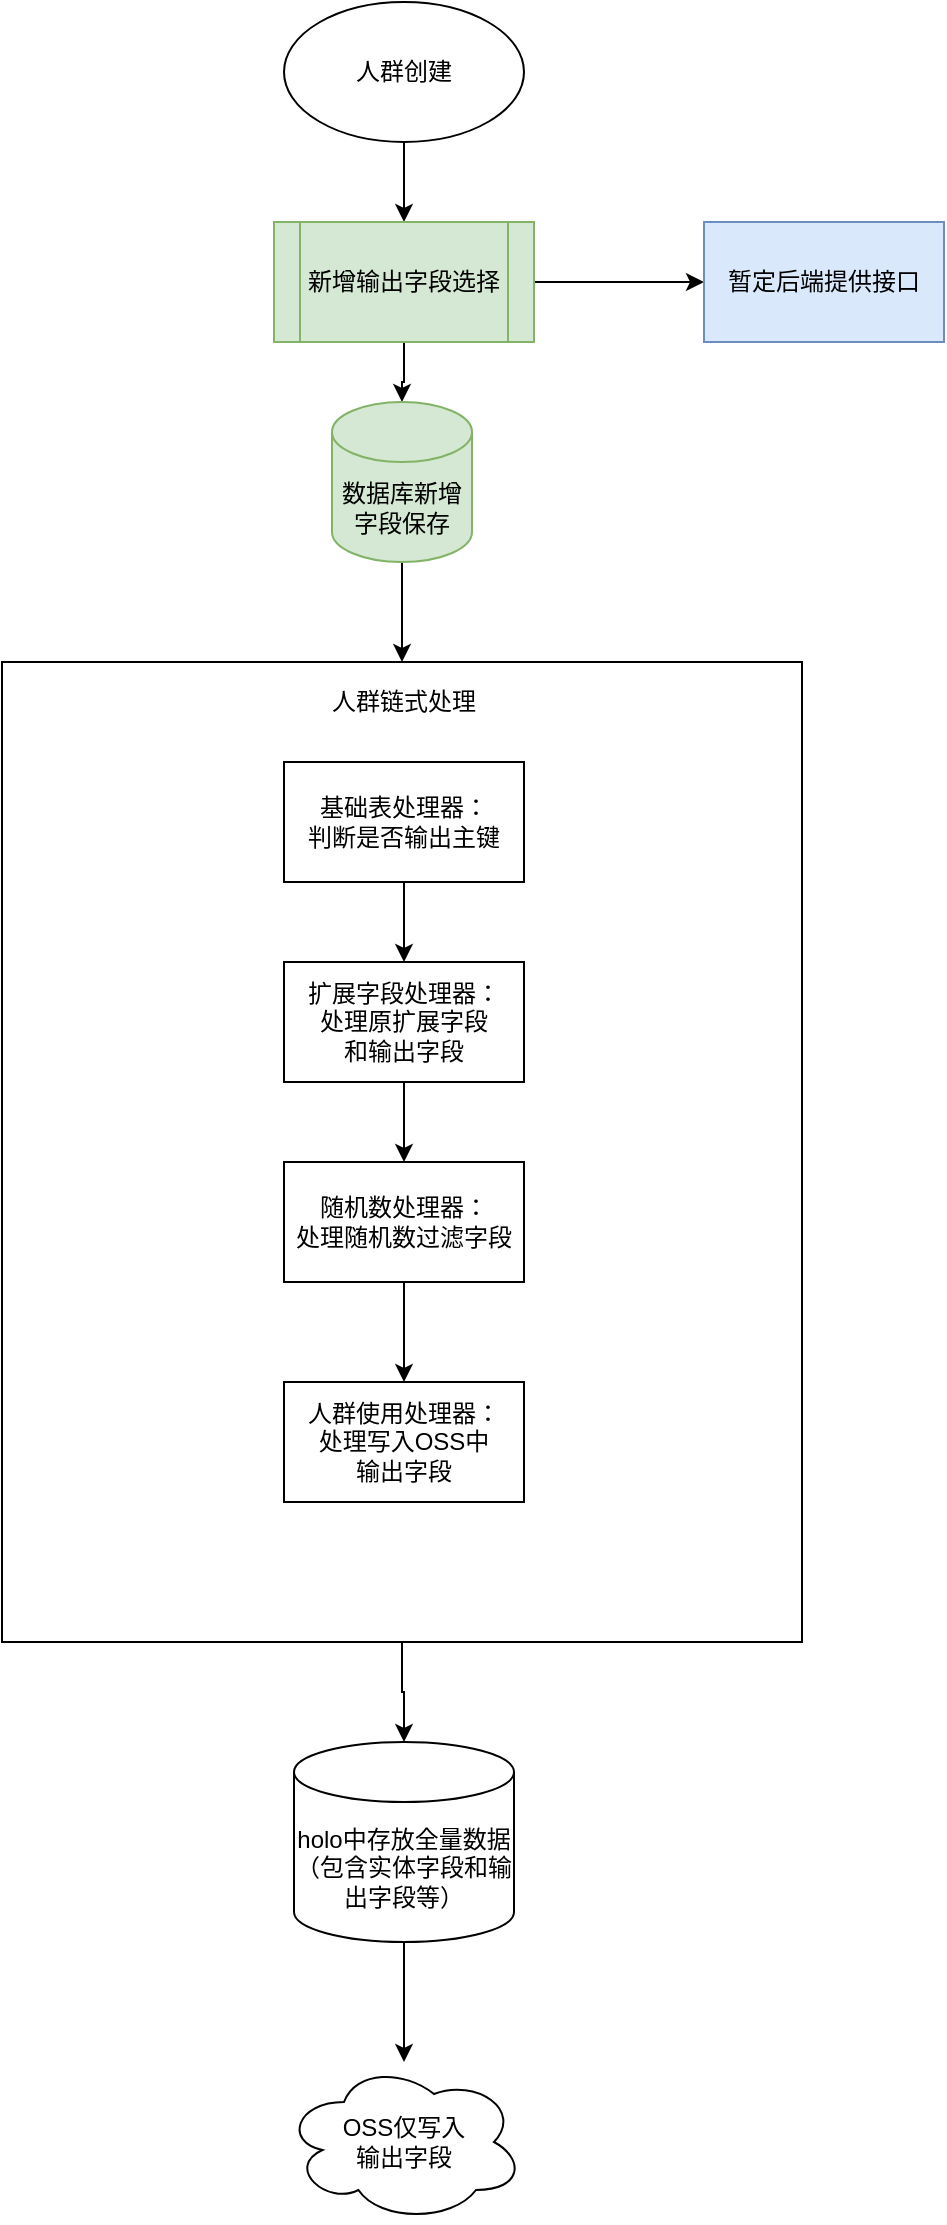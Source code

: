<mxfile version="28.0.7">
  <diagram name="第 1 页" id="dNE7bsFuqDS4QT3SGKGQ">
    <mxGraphModel dx="1018" dy="655" grid="1" gridSize="10" guides="1" tooltips="1" connect="1" arrows="1" fold="1" page="1" pageScale="1" pageWidth="827" pageHeight="1169" math="0" shadow="0">
      <root>
        <mxCell id="0" />
        <mxCell id="1" parent="0" />
        <mxCell id="phLCAleKNdKECWSzhlN1-3" value="" style="edgeStyle=orthogonalEdgeStyle;rounded=0;orthogonalLoop=1;jettySize=auto;html=1;" parent="1" source="phLCAleKNdKECWSzhlN1-1" target="phLCAleKNdKECWSzhlN1-2" edge="1">
          <mxGeometry relative="1" as="geometry" />
        </mxCell>
        <mxCell id="phLCAleKNdKECWSzhlN1-1" value="人群创建" style="ellipse;whiteSpace=wrap;html=1;" parent="1" vertex="1">
          <mxGeometry x="320" y="30" width="120" height="70" as="geometry" />
        </mxCell>
        <mxCell id="o61bZkSr8tZisU5YXVaz-2" value="" style="edgeStyle=orthogonalEdgeStyle;rounded=0;orthogonalLoop=1;jettySize=auto;html=1;fontFamily=Helvetica;fontSize=12;fontColor=default;" edge="1" parent="1" source="phLCAleKNdKECWSzhlN1-2" target="o61bZkSr8tZisU5YXVaz-7">
          <mxGeometry relative="1" as="geometry">
            <mxPoint x="380" y="260" as="targetPoint" />
          </mxGeometry>
        </mxCell>
        <mxCell id="o61bZkSr8tZisU5YXVaz-14" value="" style="edgeStyle=orthogonalEdgeStyle;rounded=0;orthogonalLoop=1;jettySize=auto;html=1;fontFamily=Helvetica;fontSize=12;fontColor=default;" edge="1" parent="1" source="phLCAleKNdKECWSzhlN1-2" target="o61bZkSr8tZisU5YXVaz-13">
          <mxGeometry relative="1" as="geometry" />
        </mxCell>
        <mxCell id="phLCAleKNdKECWSzhlN1-2" value="新增输出字段选择" style="shape=process;whiteSpace=wrap;html=1;backgroundOutline=1;fillColor=#d5e8d4;strokeColor=#82b366;" parent="1" vertex="1">
          <mxGeometry x="315" y="140" width="130" height="60" as="geometry" />
        </mxCell>
        <mxCell id="o61bZkSr8tZisU5YXVaz-4" value="" style="edgeStyle=orthogonalEdgeStyle;rounded=0;orthogonalLoop=1;jettySize=auto;html=1;fontFamily=Helvetica;fontSize=12;fontColor=default;" edge="1" parent="1" source="o61bZkSr8tZisU5YXVaz-7" target="o61bZkSr8tZisU5YXVaz-3">
          <mxGeometry relative="1" as="geometry">
            <mxPoint x="380" y="320" as="sourcePoint" />
          </mxGeometry>
        </mxCell>
        <mxCell id="o61bZkSr8tZisU5YXVaz-19" value="" style="edgeStyle=orthogonalEdgeStyle;rounded=0;orthogonalLoop=1;jettySize=auto;html=1;fontFamily=Helvetica;fontSize=12;fontColor=default;" edge="1" parent="1" source="o61bZkSr8tZisU5YXVaz-3" target="o61bZkSr8tZisU5YXVaz-18">
          <mxGeometry relative="1" as="geometry" />
        </mxCell>
        <mxCell id="o61bZkSr8tZisU5YXVaz-3" value="" style="whiteSpace=wrap;html=1;" vertex="1" parent="1">
          <mxGeometry x="179" y="360" width="400" height="490" as="geometry" />
        </mxCell>
        <mxCell id="o61bZkSr8tZisU5YXVaz-5" value="人群链式处理" style="text;html=1;align=center;verticalAlign=middle;whiteSpace=wrap;rounded=0;fontFamily=Helvetica;fontSize=12;fontColor=default;" vertex="1" parent="1">
          <mxGeometry x="335" y="370" width="90" height="20" as="geometry" />
        </mxCell>
        <mxCell id="o61bZkSr8tZisU5YXVaz-9" value="" style="edgeStyle=orthogonalEdgeStyle;rounded=0;orthogonalLoop=1;jettySize=auto;html=1;fontFamily=Helvetica;fontSize=12;fontColor=default;" edge="1" parent="1" source="o61bZkSr8tZisU5YXVaz-6" target="o61bZkSr8tZisU5YXVaz-8">
          <mxGeometry relative="1" as="geometry" />
        </mxCell>
        <mxCell id="o61bZkSr8tZisU5YXVaz-6" value="基础表处理器：&lt;div&gt;判断是否输出主键&lt;/div&gt;" style="rounded=0;whiteSpace=wrap;html=1;strokeColor=default;align=center;verticalAlign=middle;fontFamily=Helvetica;fontSize=12;fontColor=default;fillColor=default;" vertex="1" parent="1">
          <mxGeometry x="320" y="410" width="120" height="60" as="geometry" />
        </mxCell>
        <mxCell id="o61bZkSr8tZisU5YXVaz-7" value="数据库新增字段保存" style="shape=cylinder3;whiteSpace=wrap;html=1;boundedLbl=1;backgroundOutline=1;size=15;strokeColor=#82b366;align=center;verticalAlign=middle;fontFamily=Helvetica;fontSize=12;fillColor=#d5e8d4;" vertex="1" parent="1">
          <mxGeometry x="344" y="230" width="70" height="80" as="geometry" />
        </mxCell>
        <mxCell id="o61bZkSr8tZisU5YXVaz-12" value="" style="edgeStyle=orthogonalEdgeStyle;rounded=0;orthogonalLoop=1;jettySize=auto;html=1;fontFamily=Helvetica;fontSize=12;fontColor=default;" edge="1" parent="1" source="o61bZkSr8tZisU5YXVaz-8" target="o61bZkSr8tZisU5YXVaz-11">
          <mxGeometry relative="1" as="geometry" />
        </mxCell>
        <mxCell id="o61bZkSr8tZisU5YXVaz-8" value="扩展字段处理器：&lt;div&gt;处理原扩展字段&lt;/div&gt;&lt;div&gt;和输出字段&lt;/div&gt;" style="whiteSpace=wrap;html=1;rounded=0;" vertex="1" parent="1">
          <mxGeometry x="320" y="510" width="120" height="60" as="geometry" />
        </mxCell>
        <mxCell id="o61bZkSr8tZisU5YXVaz-17" value="" style="edgeStyle=orthogonalEdgeStyle;rounded=0;orthogonalLoop=1;jettySize=auto;html=1;fontFamily=Helvetica;fontSize=12;fontColor=default;" edge="1" parent="1" source="o61bZkSr8tZisU5YXVaz-11" target="o61bZkSr8tZisU5YXVaz-16">
          <mxGeometry relative="1" as="geometry" />
        </mxCell>
        <mxCell id="o61bZkSr8tZisU5YXVaz-11" value="随机数处理器：&lt;div&gt;处理随机数过滤字段&lt;/div&gt;" style="whiteSpace=wrap;html=1;rounded=0;" vertex="1" parent="1">
          <mxGeometry x="320" y="610" width="120" height="60" as="geometry" />
        </mxCell>
        <mxCell id="o61bZkSr8tZisU5YXVaz-13" value="暂定后端提供接口" style="rounded=0;whiteSpace=wrap;html=1;strokeColor=#6c8ebf;align=center;verticalAlign=middle;fontFamily=Helvetica;fontSize=12;fillColor=#dae8fc;" vertex="1" parent="1">
          <mxGeometry x="530" y="140" width="120" height="60" as="geometry" />
        </mxCell>
        <mxCell id="o61bZkSr8tZisU5YXVaz-16" value="人群使用处理器：&lt;div&gt;处理写入OSS中&lt;/div&gt;&lt;div&gt;输出字段&lt;/div&gt;" style="whiteSpace=wrap;html=1;rounded=0;" vertex="1" parent="1">
          <mxGeometry x="320" y="720" width="120" height="60" as="geometry" />
        </mxCell>
        <mxCell id="o61bZkSr8tZisU5YXVaz-21" value="" style="edgeStyle=orthogonalEdgeStyle;rounded=0;orthogonalLoop=1;jettySize=auto;html=1;fontFamily=Helvetica;fontSize=12;fontColor=default;" edge="1" parent="1" source="o61bZkSr8tZisU5YXVaz-18" target="o61bZkSr8tZisU5YXVaz-20">
          <mxGeometry relative="1" as="geometry" />
        </mxCell>
        <mxCell id="o61bZkSr8tZisU5YXVaz-18" value="holo中存放全量数据&lt;div&gt;（包含实体字段和输出字段等）&lt;/div&gt;" style="shape=cylinder3;whiteSpace=wrap;html=1;boundedLbl=1;backgroundOutline=1;size=15;strokeColor=default;align=center;verticalAlign=middle;fontFamily=Helvetica;fontSize=12;fontColor=default;fillColor=default;" vertex="1" parent="1">
          <mxGeometry x="325" y="900" width="110" height="100" as="geometry" />
        </mxCell>
        <mxCell id="o61bZkSr8tZisU5YXVaz-20" value="OSS仅写入&lt;div&gt;输出字段&lt;/div&gt;" style="ellipse;shape=cloud;whiteSpace=wrap;html=1;" vertex="1" parent="1">
          <mxGeometry x="320" y="1060" width="120" height="80" as="geometry" />
        </mxCell>
      </root>
    </mxGraphModel>
  </diagram>
</mxfile>
